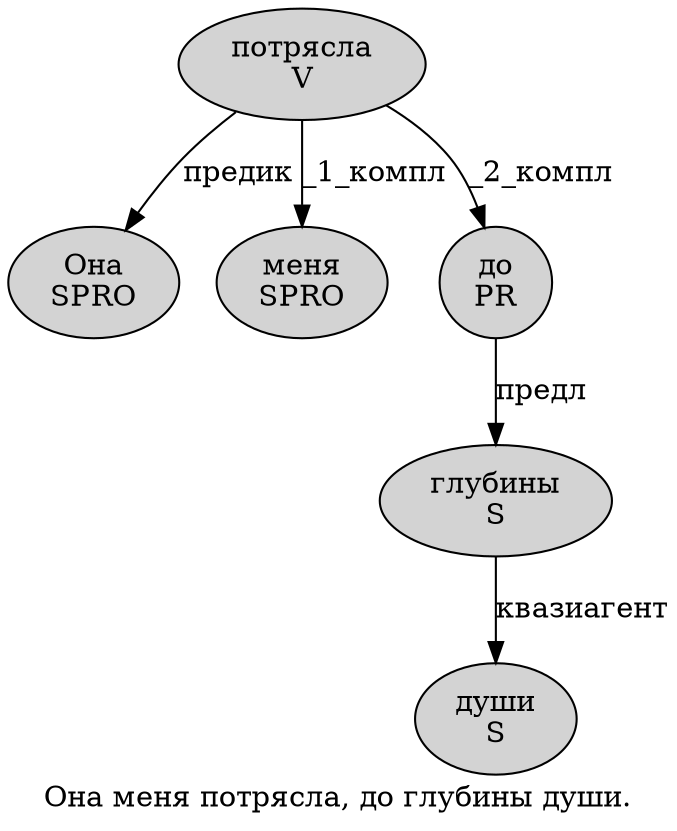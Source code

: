 digraph SENTENCE_704 {
	graph [label="Она меня потрясла, до глубины души."]
	node [style=filled]
		0 [label="Она
SPRO" color="" fillcolor=lightgray penwidth=1 shape=ellipse]
		1 [label="меня
SPRO" color="" fillcolor=lightgray penwidth=1 shape=ellipse]
		2 [label="потрясла
V" color="" fillcolor=lightgray penwidth=1 shape=ellipse]
		4 [label="до
PR" color="" fillcolor=lightgray penwidth=1 shape=ellipse]
		5 [label="глубины
S" color="" fillcolor=lightgray penwidth=1 shape=ellipse]
		6 [label="души
S" color="" fillcolor=lightgray penwidth=1 shape=ellipse]
			5 -> 6 [label="квазиагент"]
			4 -> 5 [label="предл"]
			2 -> 0 [label="предик"]
			2 -> 1 [label="_1_компл"]
			2 -> 4 [label="_2_компл"]
}